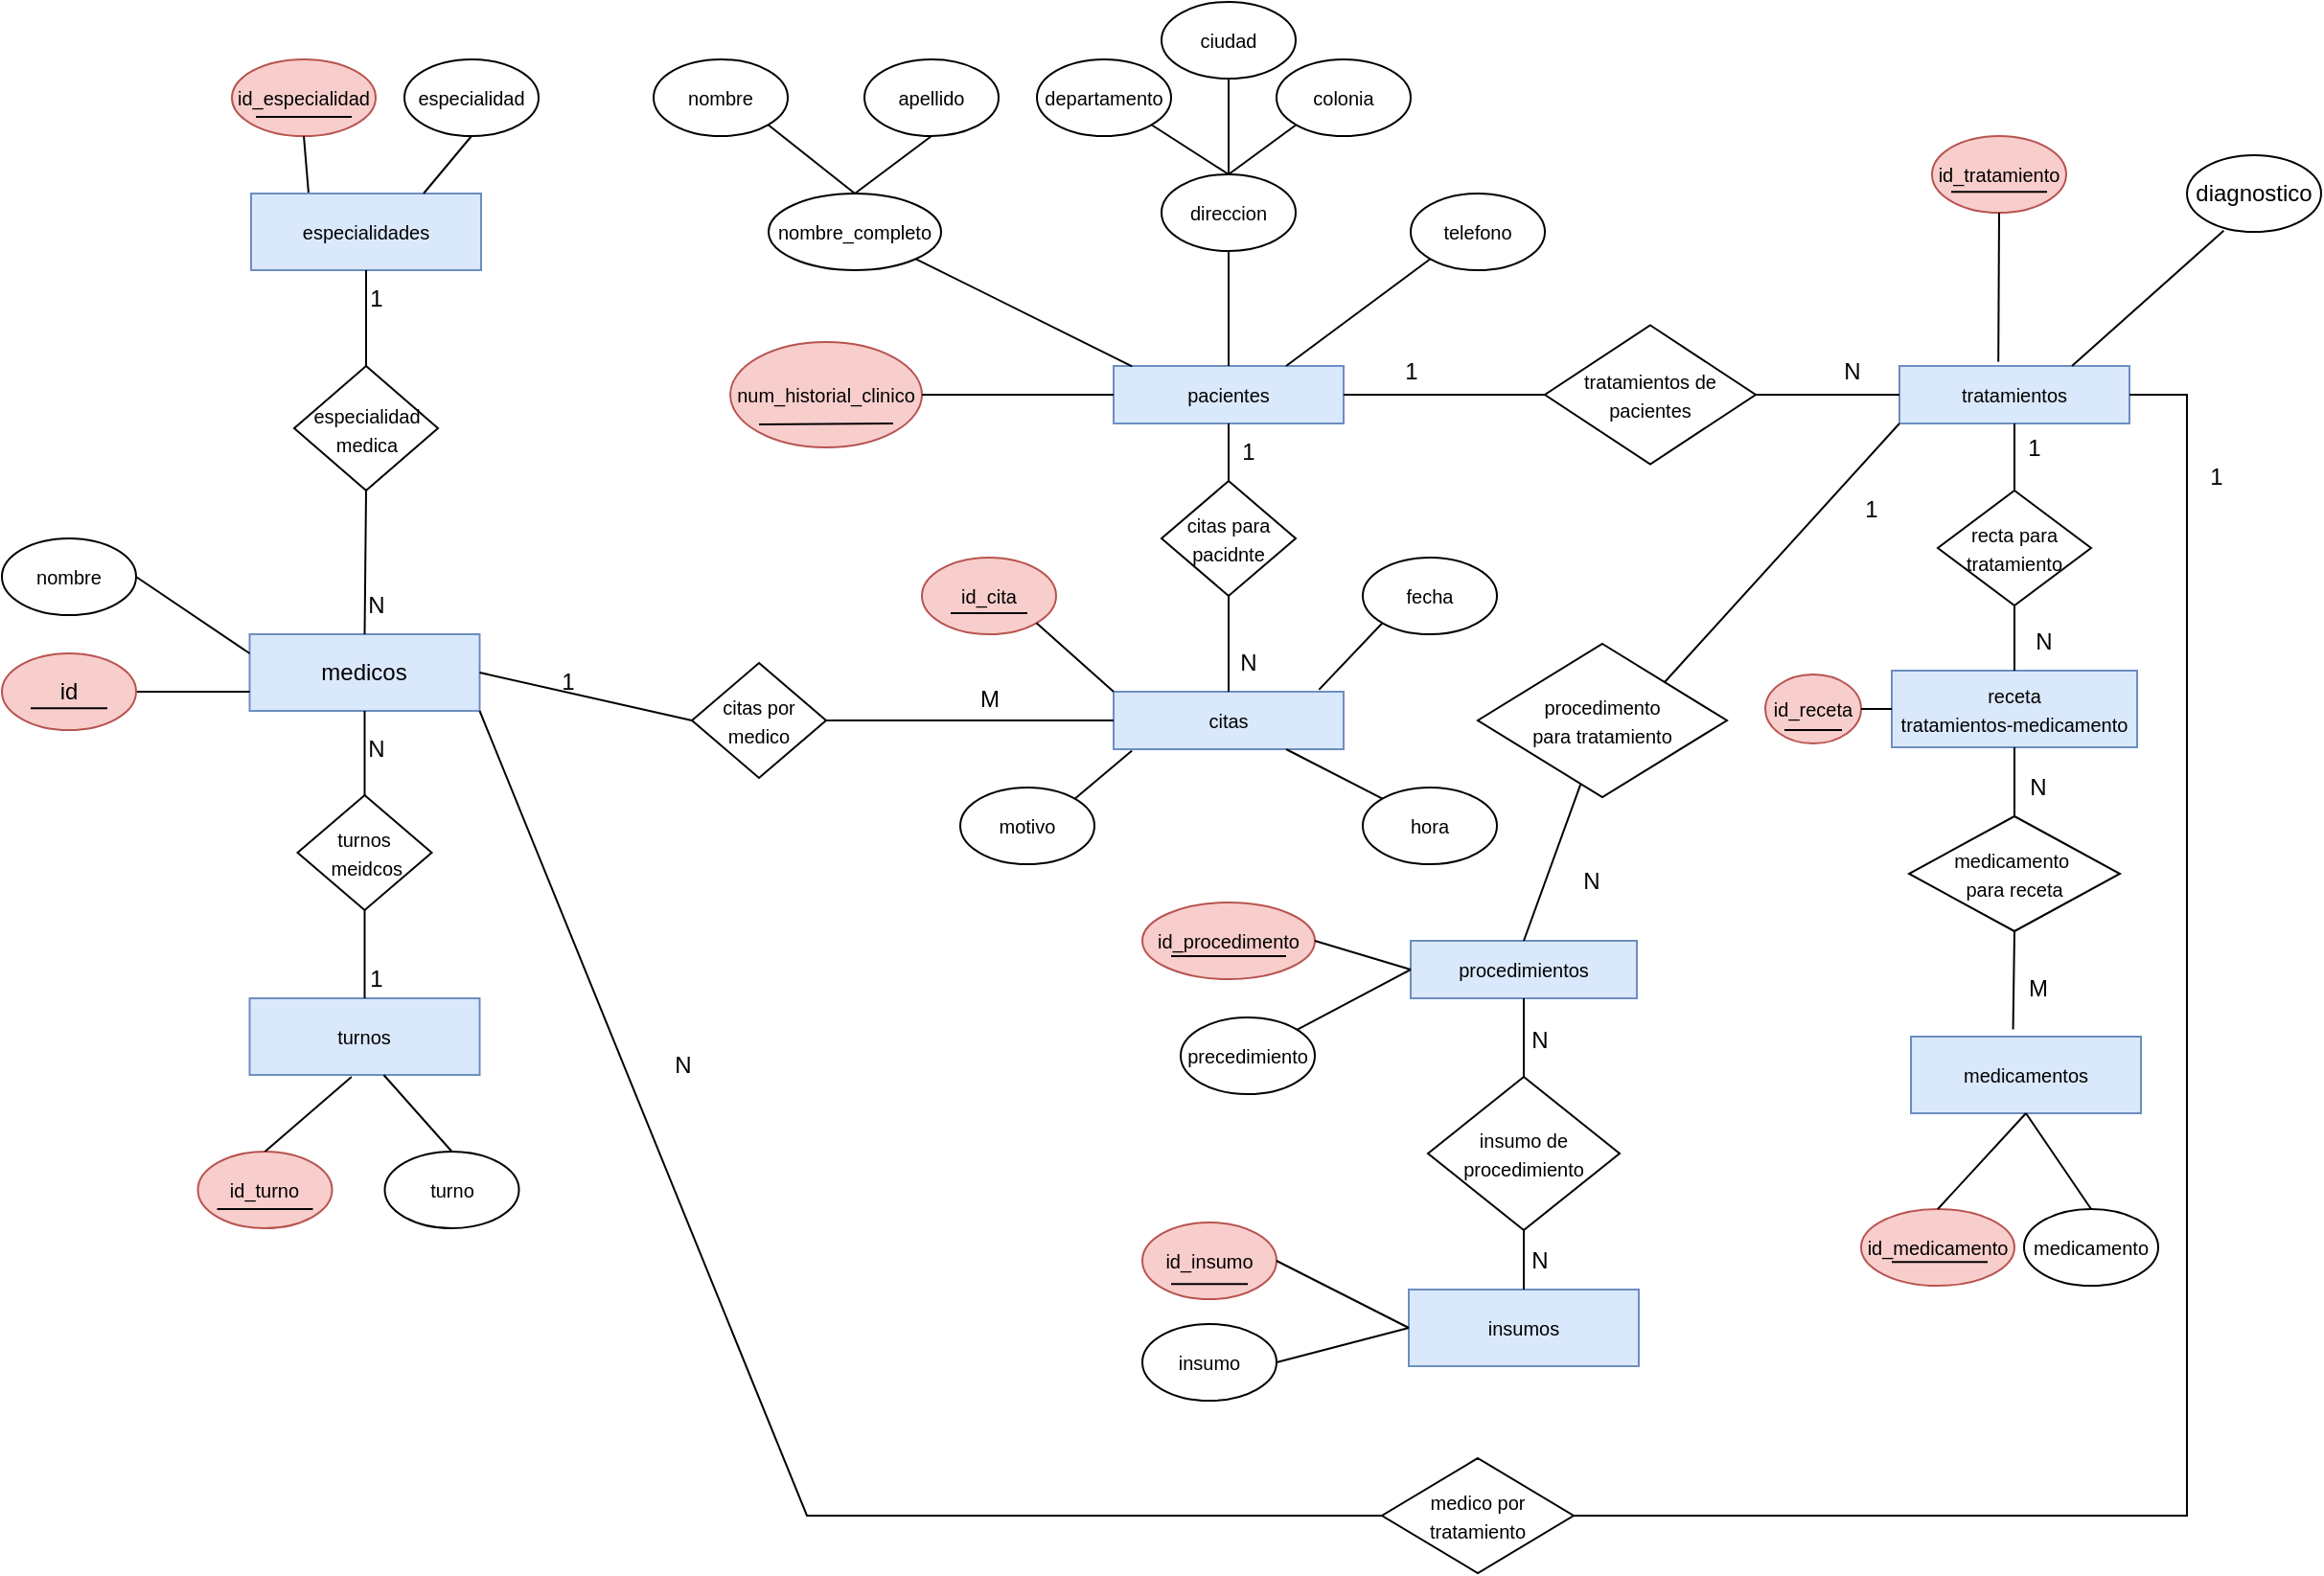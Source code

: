 <mxfile version="26.0.14">
  <diagram id="R2lEEEUBdFMjLlhIrx00" name="Page-1">
    <mxGraphModel dx="1900" dy="569" grid="1" gridSize="10" guides="1" tooltips="1" connect="1" arrows="1" fold="1" page="1" pageScale="1" pageWidth="850" pageHeight="1100" math="0" shadow="0" extFonts="Permanent Marker^https://fonts.googleapis.com/css?family=Permanent+Marker">
      <root>
        <mxCell id="0" />
        <mxCell id="1" parent="0" />
        <mxCell id="XWghQxtPNpE64DwW4WAM-39" value="&lt;span style=&quot;font-size: 10px;&quot;&gt;id_especialidad&lt;/span&gt;" style="ellipse;whiteSpace=wrap;html=1;fillColor=#f8cecc;strokeColor=#b85450;" parent="1" vertex="1">
          <mxGeometry x="-620" y="40" width="75" height="40" as="geometry" />
        </mxCell>
        <mxCell id="XWghQxtPNpE64DwW4WAM-44" value="" style="endArrow=none;html=1;rounded=0;entryX=0.5;entryY=1;entryDx=0;entryDy=0;exitX=0.25;exitY=0;exitDx=0;exitDy=0;" parent="1" source="XWghQxtPNpE64DwW4WAM-38" target="XWghQxtPNpE64DwW4WAM-39" edge="1">
          <mxGeometry width="50" height="50" relative="1" as="geometry">
            <mxPoint x="-670" y="200" as="sourcePoint" />
            <mxPoint x="-620" y="150" as="targetPoint" />
          </mxGeometry>
        </mxCell>
        <mxCell id="XWghQxtPNpE64DwW4WAM-2" value="&lt;font style=&quot;font-size: 10px;&quot;&gt;pacientes&lt;/font&gt;" style="rounded=0;whiteSpace=wrap;html=1;fillColor=#dae8fc;strokeColor=#6c8ebf;" parent="1" vertex="1">
          <mxGeometry x="-160" y="200" width="120" height="30" as="geometry" />
        </mxCell>
        <mxCell id="XWghQxtPNpE64DwW4WAM-4" value="medicos" style="rounded=0;whiteSpace=wrap;html=1;fillColor=#dae8fc;strokeColor=#6c8ebf;" parent="1" vertex="1">
          <mxGeometry x="-610.75" y="340" width="120" height="40" as="geometry" />
        </mxCell>
        <mxCell id="XWghQxtPNpE64DwW4WAM-5" value="&lt;font style=&quot;font-size: 10px;&quot;&gt;citas&lt;/font&gt;" style="rounded=0;whiteSpace=wrap;html=1;fillColor=#dae8fc;strokeColor=#6c8ebf;" parent="1" vertex="1">
          <mxGeometry x="-160" y="370" width="120" height="30" as="geometry" />
        </mxCell>
        <mxCell id="XWghQxtPNpE64DwW4WAM-6" value="&lt;span style=&quot;font-size: 10px;&quot;&gt;receta&lt;/span&gt;&lt;div&gt;&lt;span style=&quot;font-size: 10px;&quot;&gt;tratamientos-medicamento&lt;/span&gt;&lt;/div&gt;" style="rounded=0;whiteSpace=wrap;html=1;fillColor=#dae8fc;strokeColor=#6c8ebf;" parent="1" vertex="1">
          <mxGeometry x="246" y="359" width="128" height="40" as="geometry" />
        </mxCell>
        <mxCell id="XWghQxtPNpE64DwW4WAM-8" value="&lt;font style=&quot;font-size: 10px;&quot;&gt;num_historial_clinico&lt;/font&gt;" style="ellipse;whiteSpace=wrap;html=1;fillColor=#f8cecc;strokeColor=#b85450;" parent="1" vertex="1">
          <mxGeometry x="-360" y="187.5" width="100" height="55" as="geometry" />
        </mxCell>
        <mxCell id="XWghQxtPNpE64DwW4WAM-9" value="&lt;font style=&quot;font-size: 10px;&quot;&gt;telefono&lt;/font&gt;" style="ellipse;whiteSpace=wrap;html=1;" parent="1" vertex="1">
          <mxGeometry x="-5" y="110" width="70" height="40" as="geometry" />
        </mxCell>
        <mxCell id="XWghQxtPNpE64DwW4WAM-10" value="&lt;font style=&quot;font-size: 10px;&quot;&gt;direccion&lt;/font&gt;" style="ellipse;whiteSpace=wrap;html=1;" parent="1" vertex="1">
          <mxGeometry x="-135" y="100" width="70" height="40" as="geometry" />
        </mxCell>
        <mxCell id="XWghQxtPNpE64DwW4WAM-11" value="&lt;font style=&quot;font-size: 10px;&quot;&gt;nombre_completo&lt;/font&gt;" style="ellipse;whiteSpace=wrap;html=1;" parent="1" vertex="1">
          <mxGeometry x="-340" y="110" width="90" height="40" as="geometry" />
        </mxCell>
        <mxCell id="XWghQxtPNpE64DwW4WAM-12" value="" style="endArrow=none;html=1;rounded=0;movable=1;resizable=1;rotatable=1;deletable=1;editable=1;locked=0;connectable=1;" parent="1" edge="1">
          <mxGeometry width="50" height="50" relative="1" as="geometry">
            <mxPoint x="-345" y="230.5" as="sourcePoint" />
            <mxPoint x="-275" y="230" as="targetPoint" />
          </mxGeometry>
        </mxCell>
        <mxCell id="XWghQxtPNpE64DwW4WAM-13" value="&lt;font style=&quot;font-size: 10px;&quot;&gt;apellido&lt;/font&gt;" style="ellipse;whiteSpace=wrap;html=1;" parent="1" vertex="1">
          <mxGeometry x="-290" y="40" width="70" height="40" as="geometry" />
        </mxCell>
        <mxCell id="XWghQxtPNpE64DwW4WAM-14" value="&lt;font style=&quot;font-size: 10px;&quot;&gt;nombre&lt;/font&gt;" style="ellipse;whiteSpace=wrap;html=1;" parent="1" vertex="1">
          <mxGeometry x="-400" y="40" width="70" height="40" as="geometry" />
        </mxCell>
        <mxCell id="XWghQxtPNpE64DwW4WAM-15" value="&lt;font style=&quot;font-size: 10px;&quot;&gt;ciudad&lt;/font&gt;" style="ellipse;whiteSpace=wrap;html=1;" parent="1" vertex="1">
          <mxGeometry x="-135" y="10" width="70" height="40" as="geometry" />
        </mxCell>
        <mxCell id="XWghQxtPNpE64DwW4WAM-16" value="&lt;font style=&quot;font-size: 10px;&quot;&gt;departamento&lt;/font&gt;" style="ellipse;whiteSpace=wrap;html=1;" parent="1" vertex="1">
          <mxGeometry x="-200" y="40" width="70" height="40" as="geometry" />
        </mxCell>
        <mxCell id="XWghQxtPNpE64DwW4WAM-17" value="&lt;font style=&quot;font-size: 10px;&quot;&gt;colonia&lt;/font&gt;" style="ellipse;whiteSpace=wrap;html=1;" parent="1" vertex="1">
          <mxGeometry x="-75" y="40" width="70" height="40" as="geometry" />
        </mxCell>
        <mxCell id="XWghQxtPNpE64DwW4WAM-19" value="" style="endArrow=none;html=1;rounded=0;entryX=0;entryY=0.5;entryDx=0;entryDy=0;exitX=1;exitY=0.5;exitDx=0;exitDy=0;" parent="1" source="XWghQxtPNpE64DwW4WAM-8" target="XWghQxtPNpE64DwW4WAM-2" edge="1">
          <mxGeometry width="50" height="50" relative="1" as="geometry">
            <mxPoint x="-260" y="310" as="sourcePoint" />
            <mxPoint x="-210" y="260" as="targetPoint" />
          </mxGeometry>
        </mxCell>
        <mxCell id="XWghQxtPNpE64DwW4WAM-20" value="" style="endArrow=none;html=1;rounded=0;entryX=0.5;entryY=1;entryDx=0;entryDy=0;exitX=0.5;exitY=0;exitDx=0;exitDy=0;" parent="1" source="XWghQxtPNpE64DwW4WAM-2" target="XWghQxtPNpE64DwW4WAM-10" edge="1">
          <mxGeometry width="50" height="50" relative="1" as="geometry">
            <mxPoint x="-155" y="200" as="sourcePoint" />
            <mxPoint x="-105" y="150" as="targetPoint" />
          </mxGeometry>
        </mxCell>
        <mxCell id="XWghQxtPNpE64DwW4WAM-21" value="" style="endArrow=none;html=1;rounded=0;exitX=0.08;exitY=0.005;exitDx=0;exitDy=0;exitPerimeter=0;entryX=1;entryY=1;entryDx=0;entryDy=0;" parent="1" source="XWghQxtPNpE64DwW4WAM-2" target="XWghQxtPNpE64DwW4WAM-11" edge="1">
          <mxGeometry width="50" height="50" relative="1" as="geometry">
            <mxPoint x="-240" y="190" as="sourcePoint" />
            <mxPoint x="-210" y="180" as="targetPoint" />
          </mxGeometry>
        </mxCell>
        <mxCell id="XWghQxtPNpE64DwW4WAM-22" value="" style="endArrow=none;html=1;rounded=0;entryX=1;entryY=1;entryDx=0;entryDy=0;exitX=0.5;exitY=0;exitDx=0;exitDy=0;" parent="1" source="XWghQxtPNpE64DwW4WAM-11" target="XWghQxtPNpE64DwW4WAM-14" edge="1">
          <mxGeometry width="50" height="50" relative="1" as="geometry">
            <mxPoint x="-420" y="190" as="sourcePoint" />
            <mxPoint x="-370" y="140" as="targetPoint" />
          </mxGeometry>
        </mxCell>
        <mxCell id="XWghQxtPNpE64DwW4WAM-23" value="" style="endArrow=none;html=1;rounded=0;entryX=0.5;entryY=1;entryDx=0;entryDy=0;exitX=0.5;exitY=0;exitDx=0;exitDy=0;" parent="1" source="XWghQxtPNpE64DwW4WAM-11" target="XWghQxtPNpE64DwW4WAM-13" edge="1">
          <mxGeometry width="50" height="50" relative="1" as="geometry">
            <mxPoint x="-330" y="130" as="sourcePoint" />
            <mxPoint x="-280" y="80" as="targetPoint" />
          </mxGeometry>
        </mxCell>
        <mxCell id="XWghQxtPNpE64DwW4WAM-24" value="" style="endArrow=none;html=1;rounded=0;entryX=1;entryY=1;entryDx=0;entryDy=0;exitX=0.5;exitY=0;exitDx=0;exitDy=0;" parent="1" source="XWghQxtPNpE64DwW4WAM-10" target="XWghQxtPNpE64DwW4WAM-16" edge="1">
          <mxGeometry width="50" height="50" relative="1" as="geometry">
            <mxPoint x="-190" y="80" as="sourcePoint" />
            <mxPoint x="-119.289" y="80" as="targetPoint" />
          </mxGeometry>
        </mxCell>
        <mxCell id="XWghQxtPNpE64DwW4WAM-25" value="" style="endArrow=none;html=1;rounded=0;entryX=0.5;entryY=1;entryDx=0;entryDy=0;exitX=0.5;exitY=0;exitDx=0;exitDy=0;" parent="1" source="XWghQxtPNpE64DwW4WAM-10" target="XWghQxtPNpE64DwW4WAM-15" edge="1">
          <mxGeometry width="50" height="50" relative="1" as="geometry">
            <mxPoint x="-40" y="140" as="sourcePoint" />
            <mxPoint x="10" y="90" as="targetPoint" />
          </mxGeometry>
        </mxCell>
        <mxCell id="XWghQxtPNpE64DwW4WAM-26" value="" style="endArrow=none;html=1;rounded=0;exitX=0;exitY=1;exitDx=0;exitDy=0;entryX=0.5;entryY=0;entryDx=0;entryDy=0;" parent="1" source="XWghQxtPNpE64DwW4WAM-17" target="XWghQxtPNpE64DwW4WAM-10" edge="1">
          <mxGeometry width="50" height="50" relative="1" as="geometry">
            <mxPoint x="-20" y="89.64" as="sourcePoint" />
            <mxPoint x="-110" y="80" as="targetPoint" />
          </mxGeometry>
        </mxCell>
        <mxCell id="XWghQxtPNpE64DwW4WAM-28" value="" style="endArrow=none;html=1;rounded=0;entryX=0;entryY=1;entryDx=0;entryDy=0;exitX=0.75;exitY=0;exitDx=0;exitDy=0;" parent="1" source="XWghQxtPNpE64DwW4WAM-2" target="XWghQxtPNpE64DwW4WAM-9" edge="1">
          <mxGeometry width="50" height="50" relative="1" as="geometry">
            <mxPoint x="-110" y="320" as="sourcePoint" />
            <mxPoint x="-60" y="270" as="targetPoint" />
          </mxGeometry>
        </mxCell>
        <mxCell id="XWghQxtPNpE64DwW4WAM-30" value="&lt;font style=&quot;font-size: 10px;&quot;&gt;turno&lt;/font&gt;" style="ellipse;whiteSpace=wrap;html=1;" parent="1" vertex="1">
          <mxGeometry x="-540.25" y="610" width="70" height="40" as="geometry" />
        </mxCell>
        <mxCell id="XWghQxtPNpE64DwW4WAM-31" value="&lt;font size=&quot;1&quot;&gt;nombre&lt;/font&gt;" style="ellipse;whiteSpace=wrap;html=1;" parent="1" vertex="1">
          <mxGeometry x="-740" y="290" width="70" height="40" as="geometry" />
        </mxCell>
        <mxCell id="XWghQxtPNpE64DwW4WAM-32" value="&lt;span style=&quot;font-size: 10px;&quot;&gt;id_turno&lt;/span&gt;" style="ellipse;whiteSpace=wrap;html=1;fillColor=#f8cecc;strokeColor=#b85450;" parent="1" vertex="1">
          <mxGeometry x="-637.75" y="610" width="70" height="40" as="geometry" />
        </mxCell>
        <mxCell id="XWghQxtPNpE64DwW4WAM-36" value="&lt;font size=&quot;1&quot;&gt;turnos&lt;/font&gt;" style="rounded=0;whiteSpace=wrap;html=1;fillColor=#dae8fc;strokeColor=#6c8ebf;" parent="1" vertex="1">
          <mxGeometry x="-610.75" y="530" width="120" height="40" as="geometry" />
        </mxCell>
        <mxCell id="XWghQxtPNpE64DwW4WAM-38" value="&lt;font size=&quot;1&quot;&gt;especialidades&lt;/font&gt;" style="rounded=0;whiteSpace=wrap;html=1;fillColor=#dae8fc;strokeColor=#6c8ebf;" parent="1" vertex="1">
          <mxGeometry x="-610" y="110" width="120" height="40" as="geometry" />
        </mxCell>
        <mxCell id="XWghQxtPNpE64DwW4WAM-40" value="&lt;span style=&quot;font-size: 10px;&quot;&gt;especialidad&lt;/span&gt;" style="ellipse;whiteSpace=wrap;html=1;" parent="1" vertex="1">
          <mxGeometry x="-530" y="40" width="70" height="40" as="geometry" />
        </mxCell>
        <mxCell id="XWghQxtPNpE64DwW4WAM-42" value="" style="endArrow=none;html=1;rounded=0;entryX=0.5;entryY=1;entryDx=0;entryDy=0;exitX=0.5;exitY=0;exitDx=0;exitDy=0;" parent="1" source="XWghQxtPNpE64DwW4WAM-53" target="XWghQxtPNpE64DwW4WAM-38" edge="1">
          <mxGeometry width="50" height="50" relative="1" as="geometry">
            <mxPoint x="-650" y="280" as="sourcePoint" />
            <mxPoint x="-600" y="230" as="targetPoint" />
          </mxGeometry>
        </mxCell>
        <mxCell id="XWghQxtPNpE64DwW4WAM-43" value="" style="endArrow=none;html=1;rounded=0;entryX=0.5;entryY=1;entryDx=0;entryDy=0;exitX=0.75;exitY=0;exitDx=0;exitDy=0;" parent="1" source="XWghQxtPNpE64DwW4WAM-38" target="XWghQxtPNpE64DwW4WAM-40" edge="1">
          <mxGeometry width="50" height="50" relative="1" as="geometry">
            <mxPoint x="-475" y="200" as="sourcePoint" />
            <mxPoint x="-425" y="150" as="targetPoint" />
          </mxGeometry>
        </mxCell>
        <mxCell id="XWghQxtPNpE64DwW4WAM-45" value="" style="endArrow=none;html=1;rounded=0;exitX=1;exitY=0.5;exitDx=0;exitDy=0;entryX=0;entryY=0.75;entryDx=0;entryDy=0;" parent="1" source="XWghQxtPNpE64DwW4WAM-33" target="XWghQxtPNpE64DwW4WAM-4" edge="1">
          <mxGeometry width="50" height="50" relative="1" as="geometry">
            <mxPoint x="-670" y="430" as="sourcePoint" />
            <mxPoint x="-510" y="380" as="targetPoint" />
            <Array as="points" />
          </mxGeometry>
        </mxCell>
        <mxCell id="XWghQxtPNpE64DwW4WAM-46" value="" style="endArrow=none;html=1;rounded=0;exitX=1;exitY=0.5;exitDx=0;exitDy=0;entryX=0;entryY=0.25;entryDx=0;entryDy=0;" parent="1" source="XWghQxtPNpE64DwW4WAM-31" target="XWghQxtPNpE64DwW4WAM-4" edge="1">
          <mxGeometry width="50" height="50" relative="1" as="geometry">
            <mxPoint x="-660" y="310" as="sourcePoint" />
            <mxPoint x="-610" y="260" as="targetPoint" />
          </mxGeometry>
        </mxCell>
        <mxCell id="XWghQxtPNpE64DwW4WAM-47" value="" style="endArrow=none;html=1;rounded=0;entryX=0.5;entryY=1;entryDx=0;entryDy=0;exitX=0.5;exitY=0;exitDx=0;exitDy=0;" parent="1" source="XWghQxtPNpE64DwW4WAM-55" target="XWghQxtPNpE64DwW4WAM-4" edge="1">
          <mxGeometry width="50" height="50" relative="1" as="geometry">
            <mxPoint x="-550" y="450" as="sourcePoint" />
            <mxPoint x="-530" y="390" as="targetPoint" />
          </mxGeometry>
        </mxCell>
        <mxCell id="XWghQxtPNpE64DwW4WAM-48" value="" style="endArrow=none;html=1;rounded=0;" parent="1" edge="1">
          <mxGeometry width="50" height="50" relative="1" as="geometry">
            <mxPoint x="-627.75" y="640" as="sourcePoint" />
            <mxPoint x="-577.75" y="640" as="targetPoint" />
          </mxGeometry>
        </mxCell>
        <mxCell id="XWghQxtPNpE64DwW4WAM-49" value="" style="endArrow=none;html=1;rounded=0;" parent="1" source="XWghQxtPNpE64DwW4WAM-33" edge="1">
          <mxGeometry width="50" height="50" relative="1" as="geometry">
            <mxPoint x="-739" y="359" as="sourcePoint" />
            <mxPoint x="-689" y="359" as="targetPoint" />
          </mxGeometry>
        </mxCell>
        <mxCell id="XWghQxtPNpE64DwW4WAM-50" value="" style="endArrow=none;html=1;rounded=0;entryX=0.443;entryY=1.025;entryDx=0;entryDy=0;entryPerimeter=0;exitX=0.5;exitY=0;exitDx=0;exitDy=0;" parent="1" source="XWghQxtPNpE64DwW4WAM-32" target="XWghQxtPNpE64DwW4WAM-36" edge="1">
          <mxGeometry width="50" height="50" relative="1" as="geometry">
            <mxPoint x="-610.25" y="610" as="sourcePoint" />
            <mxPoint x="-577.75" y="580" as="targetPoint" />
          </mxGeometry>
        </mxCell>
        <mxCell id="XWghQxtPNpE64DwW4WAM-51" value="" style="endArrow=none;html=1;rounded=0;entryX=0.583;entryY=1;entryDx=0;entryDy=0;entryPerimeter=0;exitX=0.5;exitY=0;exitDx=0;exitDy=0;" parent="1" source="XWghQxtPNpE64DwW4WAM-30" target="XWghQxtPNpE64DwW4WAM-36" edge="1">
          <mxGeometry width="50" height="50" relative="1" as="geometry">
            <mxPoint x="-570.25" y="630" as="sourcePoint" />
            <mxPoint x="-520.25" y="580" as="targetPoint" />
          </mxGeometry>
        </mxCell>
        <mxCell id="XWghQxtPNpE64DwW4WAM-52" value="" style="endArrow=none;html=1;rounded=0;" parent="1" edge="1">
          <mxGeometry width="50" height="50" relative="1" as="geometry">
            <mxPoint x="-607.5" y="70" as="sourcePoint" />
            <mxPoint x="-557.5" y="70" as="targetPoint" />
          </mxGeometry>
        </mxCell>
        <mxCell id="XWghQxtPNpE64DwW4WAM-54" value="" style="endArrow=none;html=1;rounded=0;entryX=0.5;entryY=1;entryDx=0;entryDy=0;exitX=0.5;exitY=0;exitDx=0;exitDy=0;" parent="1" source="XWghQxtPNpE64DwW4WAM-4" target="XWghQxtPNpE64DwW4WAM-53" edge="1">
          <mxGeometry width="50" height="50" relative="1" as="geometry">
            <mxPoint x="-550" y="310" as="sourcePoint" />
            <mxPoint x="-550" y="210" as="targetPoint" />
          </mxGeometry>
        </mxCell>
        <mxCell id="XWghQxtPNpE64DwW4WAM-53" value="&lt;font style=&quot;font-size: 10px;&quot;&gt;especialidad&lt;/font&gt;&lt;div&gt;&lt;font style=&quot;font-size: 10px;&quot;&gt;medica&lt;/font&gt;&lt;/div&gt;" style="rhombus;whiteSpace=wrap;html=1;" parent="1" vertex="1">
          <mxGeometry x="-587.5" y="200" width="75" height="65" as="geometry" />
        </mxCell>
        <mxCell id="XWghQxtPNpE64DwW4WAM-56" value="" style="endArrow=none;html=1;rounded=0;entryX=0.5;entryY=1;entryDx=0;entryDy=0;exitX=0.5;exitY=0;exitDx=0;exitDy=0;" parent="1" source="XWghQxtPNpE64DwW4WAM-36" target="XWghQxtPNpE64DwW4WAM-55" edge="1">
          <mxGeometry width="50" height="50" relative="1" as="geometry">
            <mxPoint x="-549" y="440" as="sourcePoint" />
            <mxPoint x="-550" y="350" as="targetPoint" />
          </mxGeometry>
        </mxCell>
        <mxCell id="XWghQxtPNpE64DwW4WAM-55" value="&lt;font style=&quot;font-size: 10px;&quot;&gt;turnos&lt;/font&gt;&lt;div&gt;&lt;font style=&quot;font-size: 10px;&quot;&gt;&amp;nbsp;meidcos&lt;/font&gt;&lt;/div&gt;" style="rhombus;whiteSpace=wrap;html=1;" parent="1" vertex="1">
          <mxGeometry x="-585.75" y="424" width="70" height="60" as="geometry" />
        </mxCell>
        <mxCell id="XWghQxtPNpE64DwW4WAM-33" value="id" style="ellipse;whiteSpace=wrap;html=1;fillColor=#f8cecc;strokeColor=#b85450;" parent="1" vertex="1">
          <mxGeometry x="-740" y="350" width="70" height="40" as="geometry" />
        </mxCell>
        <mxCell id="XWghQxtPNpE64DwW4WAM-59" value="&lt;span style=&quot;font-size: 10px;&quot;&gt;citas para pacidnte&lt;/span&gt;" style="rhombus;whiteSpace=wrap;html=1;" parent="1" vertex="1">
          <mxGeometry x="-135" y="260" width="70" height="60" as="geometry" />
        </mxCell>
        <mxCell id="XWghQxtPNpE64DwW4WAM-60" value="&lt;span style=&quot;font-size: 10px;&quot;&gt;citas por medico&lt;/span&gt;" style="rhombus;whiteSpace=wrap;html=1;" parent="1" vertex="1">
          <mxGeometry x="-380" y="355" width="70" height="60" as="geometry" />
        </mxCell>
        <mxCell id="XWghQxtPNpE64DwW4WAM-64" value="&lt;span style=&quot;font-size: 10px;&quot;&gt;hora&lt;/span&gt;" style="ellipse;whiteSpace=wrap;html=1;" parent="1" vertex="1">
          <mxGeometry x="-30" y="420" width="70" height="40" as="geometry" />
        </mxCell>
        <mxCell id="XWghQxtPNpE64DwW4WAM-65" value="&lt;span style=&quot;font-size: 10px;&quot;&gt;motivo&lt;/span&gt;" style="ellipse;whiteSpace=wrap;html=1;" parent="1" vertex="1">
          <mxGeometry x="-240" y="420" width="70" height="40" as="geometry" />
        </mxCell>
        <mxCell id="XWghQxtPNpE64DwW4WAM-66" value="&lt;span style=&quot;font-size: 10px;&quot;&gt;fecha&lt;/span&gt;" style="ellipse;whiteSpace=wrap;html=1;" parent="1" vertex="1">
          <mxGeometry x="-30" y="300" width="70" height="40" as="geometry" />
        </mxCell>
        <mxCell id="XWghQxtPNpE64DwW4WAM-67" value="&lt;span style=&quot;font-size: 10px;&quot;&gt;id_cita&lt;/span&gt;" style="ellipse;whiteSpace=wrap;html=1;fillColor=#f8cecc;strokeColor=#b85450;" parent="1" vertex="1">
          <mxGeometry x="-260" y="300" width="70" height="40" as="geometry" />
        </mxCell>
        <mxCell id="XWghQxtPNpE64DwW4WAM-69" value="" style="endArrow=none;html=1;rounded=0;entryX=0;entryY=0.5;entryDx=0;entryDy=0;exitX=1;exitY=0.5;exitDx=0;exitDy=0;" parent="1" source="XWghQxtPNpE64DwW4WAM-4" target="XWghQxtPNpE64DwW4WAM-60" edge="1">
          <mxGeometry width="50" height="50" relative="1" as="geometry">
            <mxPoint x="-490" y="440" as="sourcePoint" />
            <mxPoint x="-440" y="390" as="targetPoint" />
          </mxGeometry>
        </mxCell>
        <mxCell id="XWghQxtPNpE64DwW4WAM-70" value="" style="endArrow=none;html=1;rounded=0;entryX=0;entryY=0.5;entryDx=0;entryDy=0;exitX=1;exitY=0.5;exitDx=0;exitDy=0;" parent="1" source="XWghQxtPNpE64DwW4WAM-60" target="XWghQxtPNpE64DwW4WAM-5" edge="1">
          <mxGeometry width="50" height="50" relative="1" as="geometry">
            <mxPoint x="-290" y="390" as="sourcePoint" />
            <mxPoint x="-320" y="340" as="targetPoint" />
          </mxGeometry>
        </mxCell>
        <mxCell id="XWghQxtPNpE64DwW4WAM-71" value="" style="endArrow=none;html=1;rounded=0;exitX=1;exitY=0;exitDx=0;exitDy=0;entryX=0.08;entryY=1.025;entryDx=0;entryDy=0;entryPerimeter=0;" parent="1" source="XWghQxtPNpE64DwW4WAM-65" target="XWghQxtPNpE64DwW4WAM-5" edge="1">
          <mxGeometry width="50" height="50" relative="1" as="geometry">
            <mxPoint x="-170" y="480" as="sourcePoint" />
            <mxPoint x="-120" y="430" as="targetPoint" />
          </mxGeometry>
        </mxCell>
        <mxCell id="XWghQxtPNpE64DwW4WAM-72" value="" style="endArrow=none;html=1;rounded=0;entryX=0.75;entryY=1;entryDx=0;entryDy=0;exitX=0;exitY=0;exitDx=0;exitDy=0;" parent="1" source="XWghQxtPNpE64DwW4WAM-64" target="XWghQxtPNpE64DwW4WAM-5" edge="1">
          <mxGeometry width="50" height="50" relative="1" as="geometry">
            <mxPoint x="-100" y="470" as="sourcePoint" />
            <mxPoint x="-50" y="420" as="targetPoint" />
          </mxGeometry>
        </mxCell>
        <mxCell id="XWghQxtPNpE64DwW4WAM-74" value="" style="endArrow=none;html=1;rounded=0;entryX=1;entryY=1;entryDx=0;entryDy=0;exitX=0;exitY=0;exitDx=0;exitDy=0;" parent="1" source="XWghQxtPNpE64DwW4WAM-5" target="XWghQxtPNpE64DwW4WAM-67" edge="1">
          <mxGeometry width="50" height="50" relative="1" as="geometry">
            <mxPoint x="-340" y="520" as="sourcePoint" />
            <mxPoint x="-290" y="470" as="targetPoint" />
          </mxGeometry>
        </mxCell>
        <mxCell id="XWghQxtPNpE64DwW4WAM-75" value="" style="endArrow=none;html=1;rounded=0;entryX=0.5;entryY=1;entryDx=0;entryDy=0;exitX=0.5;exitY=0;exitDx=0;exitDy=0;" parent="1" source="XWghQxtPNpE64DwW4WAM-5" target="XWghQxtPNpE64DwW4WAM-59" edge="1">
          <mxGeometry width="50" height="50" relative="1" as="geometry">
            <mxPoint x="-120" y="400" as="sourcePoint" />
            <mxPoint x="-100" y="334" as="targetPoint" />
          </mxGeometry>
        </mxCell>
        <mxCell id="XWghQxtPNpE64DwW4WAM-76" value="" style="endArrow=none;html=1;rounded=0;entryX=0;entryY=1;entryDx=0;entryDy=0;exitX=0.893;exitY=-0.035;exitDx=0;exitDy=0;exitPerimeter=0;" parent="1" source="XWghQxtPNpE64DwW4WAM-5" target="XWghQxtPNpE64DwW4WAM-66" edge="1">
          <mxGeometry width="50" height="50" relative="1" as="geometry">
            <mxPoint x="-30" y="400" as="sourcePoint" />
            <mxPoint x="20" y="350" as="targetPoint" />
          </mxGeometry>
        </mxCell>
        <mxCell id="XWghQxtPNpE64DwW4WAM-77" value="" style="endArrow=none;html=1;rounded=0;" parent="1" edge="1">
          <mxGeometry width="50" height="50" relative="1" as="geometry">
            <mxPoint x="-205" y="329" as="sourcePoint" />
            <mxPoint x="-245" y="329" as="targetPoint" />
          </mxGeometry>
        </mxCell>
        <mxCell id="XWghQxtPNpE64DwW4WAM-78" value="" style="endArrow=none;html=1;rounded=0;entryX=0.5;entryY=1;entryDx=0;entryDy=0;exitX=0.5;exitY=0;exitDx=0;exitDy=0;" parent="1" source="XWghQxtPNpE64DwW4WAM-59" target="XWghQxtPNpE64DwW4WAM-2" edge="1">
          <mxGeometry width="50" height="50" relative="1" as="geometry">
            <mxPoint x="-200" y="290" as="sourcePoint" />
            <mxPoint x="-150" y="240" as="targetPoint" />
          </mxGeometry>
        </mxCell>
        <mxCell id="XWghQxtPNpE64DwW4WAM-79" value="&lt;font size=&quot;1&quot;&gt;medicamentos&lt;/font&gt;" style="rounded=0;whiteSpace=wrap;html=1;fillColor=#dae8fc;strokeColor=#6c8ebf;" parent="1" vertex="1">
          <mxGeometry x="256" y="550" width="120" height="40" as="geometry" />
        </mxCell>
        <mxCell id="XWghQxtPNpE64DwW4WAM-80" value="&lt;font size=&quot;1&quot;&gt;insumos&lt;/font&gt;" style="rounded=0;whiteSpace=wrap;html=1;fillColor=#dae8fc;strokeColor=#6c8ebf;" parent="1" vertex="1">
          <mxGeometry x="-6" y="682" width="120" height="40" as="geometry" />
        </mxCell>
        <mxCell id="XWghQxtPNpE64DwW4WAM-84" value="&lt;span style=&quot;font-size: 10px;&quot;&gt;medicamento&lt;/span&gt;" style="ellipse;whiteSpace=wrap;html=1;" parent="1" vertex="1">
          <mxGeometry x="315" y="640" width="70" height="40" as="geometry" />
        </mxCell>
        <mxCell id="XWghQxtPNpE64DwW4WAM-85" value="&lt;span style=&quot;font-size: 10px;&quot;&gt;id_medicamento&lt;/span&gt;" style="ellipse;whiteSpace=wrap;html=1;fillColor=#f8cecc;strokeColor=#b85450;" parent="1" vertex="1">
          <mxGeometry x="230" y="640" width="80" height="40" as="geometry" />
        </mxCell>
        <mxCell id="XWghQxtPNpE64DwW4WAM-86" value="&lt;span style=&quot;font-size: 10px;&quot;&gt;insumo&lt;/span&gt;" style="ellipse;whiteSpace=wrap;html=1;" parent="1" vertex="1">
          <mxGeometry x="-145" y="700" width="70" height="40" as="geometry" />
        </mxCell>
        <mxCell id="XWghQxtPNpE64DwW4WAM-87" value="&lt;span style=&quot;font-size: 10px;&quot;&gt;id_insumo&lt;/span&gt;" style="ellipse;whiteSpace=wrap;html=1;fillColor=#f8cecc;strokeColor=#b85450;" parent="1" vertex="1">
          <mxGeometry x="-145" y="647" width="70" height="40" as="geometry" />
        </mxCell>
        <mxCell id="XWghQxtPNpE64DwW4WAM-88" value="" style="endArrow=none;html=1;rounded=0;entryX=0.5;entryY=0;entryDx=0;entryDy=0;exitX=0.5;exitY=1;exitDx=0;exitDy=0;" parent="1" source="XWghQxtPNpE64DwW4WAM-79" target="XWghQxtPNpE64DwW4WAM-85" edge="1">
          <mxGeometry width="50" height="50" relative="1" as="geometry">
            <mxPoint x="141" y="620" as="sourcePoint" />
            <mxPoint x="191" y="570" as="targetPoint" />
          </mxGeometry>
        </mxCell>
        <mxCell id="XWghQxtPNpE64DwW4WAM-89" value="" style="endArrow=none;html=1;rounded=0;entryX=0.5;entryY=0;entryDx=0;entryDy=0;exitX=0.5;exitY=1;exitDx=0;exitDy=0;" parent="1" source="XWghQxtPNpE64DwW4WAM-79" target="XWghQxtPNpE64DwW4WAM-84" edge="1">
          <mxGeometry width="50" height="50" relative="1" as="geometry">
            <mxPoint x="311" y="610" as="sourcePoint" />
            <mxPoint x="361" y="560" as="targetPoint" />
          </mxGeometry>
        </mxCell>
        <mxCell id="XWghQxtPNpE64DwW4WAM-90" value="" style="endArrow=none;html=1;rounded=0;entryX=1;entryY=0.5;entryDx=0;entryDy=0;exitX=0;exitY=0.5;exitDx=0;exitDy=0;" parent="1" source="XWghQxtPNpE64DwW4WAM-80" target="XWghQxtPNpE64DwW4WAM-87" edge="1">
          <mxGeometry width="50" height="50" relative="1" as="geometry">
            <mxPoint x="-190" y="700" as="sourcePoint" />
            <mxPoint x="-240" y="630" as="targetPoint" />
          </mxGeometry>
        </mxCell>
        <mxCell id="XWghQxtPNpE64DwW4WAM-91" value="" style="endArrow=none;html=1;rounded=0;entryX=1;entryY=0.5;entryDx=0;entryDy=0;exitX=0;exitY=0.5;exitDx=0;exitDy=0;" parent="1" source="XWghQxtPNpE64DwW4WAM-80" target="XWghQxtPNpE64DwW4WAM-86" edge="1">
          <mxGeometry width="50" height="50" relative="1" as="geometry">
            <mxPoint x="-10" y="710" as="sourcePoint" />
            <mxPoint x="-396.5" y="700" as="targetPoint" />
          </mxGeometry>
        </mxCell>
        <mxCell id="XWghQxtPNpE64DwW4WAM-93" value="&lt;span style=&quot;font-size: 10px;&quot;&gt;tratamientos&lt;/span&gt;" style="rounded=0;whiteSpace=wrap;html=1;fillColor=#dae8fc;strokeColor=#6c8ebf;" parent="1" vertex="1">
          <mxGeometry x="250" y="200" width="120" height="30" as="geometry" />
        </mxCell>
        <mxCell id="XWghQxtPNpE64DwW4WAM-94" value="&lt;span style=&quot;font-size: 10px;&quot;&gt;id_tratamiento&lt;/span&gt;" style="ellipse;whiteSpace=wrap;html=1;fillColor=#f8cecc;strokeColor=#b85450;" parent="1" vertex="1">
          <mxGeometry x="267" y="80" width="70" height="40" as="geometry" />
        </mxCell>
        <mxCell id="XWghQxtPNpE64DwW4WAM-95" value="diagnostico" style="ellipse;whiteSpace=wrap;html=1;" parent="1" vertex="1">
          <mxGeometry x="400" y="90" width="70" height="40" as="geometry" />
        </mxCell>
        <mxCell id="XWghQxtPNpE64DwW4WAM-96" value="&lt;span style=&quot;font-size: 10px;&quot;&gt;id_procedimento&lt;/span&gt;" style="ellipse;whiteSpace=wrap;html=1;fillColor=#f8cecc;strokeColor=#b85450;" parent="1" vertex="1">
          <mxGeometry x="-145" y="480" width="90" height="40" as="geometry" />
        </mxCell>
        <mxCell id="XWghQxtPNpE64DwW4WAM-97" value="&lt;span style=&quot;font-size: 10px;&quot;&gt;precedimiento&lt;/span&gt;" style="ellipse;whiteSpace=wrap;html=1;" parent="1" vertex="1">
          <mxGeometry x="-125" y="540" width="70" height="40" as="geometry" />
        </mxCell>
        <mxCell id="XWghQxtPNpE64DwW4WAM-101" value="&lt;span style=&quot;font-size: 10px;&quot;&gt;tratamientos de pacientes&lt;/span&gt;" style="rhombus;whiteSpace=wrap;html=1;" parent="1" vertex="1">
          <mxGeometry x="65" y="178.75" width="110" height="72.5" as="geometry" />
        </mxCell>
        <mxCell id="XWghQxtPNpE64DwW4WAM-102" value="" style="endArrow=none;html=1;rounded=0;exitX=1;exitY=0.5;exitDx=0;exitDy=0;entryX=0;entryY=0.5;entryDx=0;entryDy=0;" parent="1" source="XWghQxtPNpE64DwW4WAM-2" target="XWghQxtPNpE64DwW4WAM-101" edge="1">
          <mxGeometry width="50" height="50" relative="1" as="geometry">
            <mxPoint x="10" y="220" as="sourcePoint" />
            <mxPoint x="60" y="170" as="targetPoint" />
          </mxGeometry>
        </mxCell>
        <mxCell id="XWghQxtPNpE64DwW4WAM-103" value="" style="endArrow=none;html=1;rounded=0;exitX=1;exitY=0.5;exitDx=0;exitDy=0;entryX=0;entryY=0.5;entryDx=0;entryDy=0;" parent="1" source="XWghQxtPNpE64DwW4WAM-101" target="XWghQxtPNpE64DwW4WAM-93" edge="1">
          <mxGeometry width="50" height="50" relative="1" as="geometry">
            <mxPoint x="150" y="310" as="sourcePoint" />
            <mxPoint x="200" y="260" as="targetPoint" />
          </mxGeometry>
        </mxCell>
        <mxCell id="XWghQxtPNpE64DwW4WAM-104" value="" style="endArrow=none;html=1;rounded=0;entryX=0.5;entryY=1;entryDx=0;entryDy=0;exitX=0.43;exitY=-0.073;exitDx=0;exitDy=0;exitPerimeter=0;" parent="1" source="XWghQxtPNpE64DwW4WAM-93" target="XWghQxtPNpE64DwW4WAM-94" edge="1">
          <mxGeometry width="50" height="50" relative="1" as="geometry">
            <mxPoint x="270" y="180" as="sourcePoint" />
            <mxPoint x="320" y="130" as="targetPoint" />
          </mxGeometry>
        </mxCell>
        <mxCell id="XWghQxtPNpE64DwW4WAM-105" value="" style="endArrow=none;html=1;rounded=0;exitX=0.75;exitY=0;exitDx=0;exitDy=0;entryX=0.274;entryY=0.985;entryDx=0;entryDy=0;entryPerimeter=0;" parent="1" source="XWghQxtPNpE64DwW4WAM-93" target="XWghQxtPNpE64DwW4WAM-95" edge="1">
          <mxGeometry width="50" height="50" relative="1" as="geometry">
            <mxPoint x="460" y="200" as="sourcePoint" />
            <mxPoint x="510" y="150" as="targetPoint" />
          </mxGeometry>
        </mxCell>
        <mxCell id="XWghQxtPNpE64DwW4WAM-106" value="&lt;span style=&quot;font-size: 10px;&quot;&gt;medicamento&amp;nbsp;&lt;/span&gt;&lt;div&gt;&lt;span style=&quot;font-size: 10px;&quot;&gt;para receta&lt;/span&gt;&lt;/div&gt;" style="rhombus;whiteSpace=wrap;html=1;" parent="1" vertex="1">
          <mxGeometry x="255" y="435" width="110" height="60" as="geometry" />
        </mxCell>
        <mxCell id="XWghQxtPNpE64DwW4WAM-107" value="&lt;span style=&quot;font-size: 10px;&quot;&gt;recta para tratamiento&lt;/span&gt;" style="rhombus;whiteSpace=wrap;html=1;" parent="1" vertex="1">
          <mxGeometry x="270" y="265" width="80" height="60" as="geometry" />
        </mxCell>
        <mxCell id="XWghQxtPNpE64DwW4WAM-108" value="" style="endArrow=none;html=1;rounded=0;entryX=0.5;entryY=1;entryDx=0;entryDy=0;exitX=0.5;exitY=0;exitDx=0;exitDy=0;" parent="1" source="XWghQxtPNpE64DwW4WAM-107" target="XWghQxtPNpE64DwW4WAM-93" edge="1">
          <mxGeometry width="50" height="50" relative="1" as="geometry">
            <mxPoint x="236" y="325" as="sourcePoint" />
            <mxPoint x="286" y="275" as="targetPoint" />
          </mxGeometry>
        </mxCell>
        <mxCell id="XWghQxtPNpE64DwW4WAM-109" value="" style="endArrow=none;html=1;rounded=0;entryX=0.5;entryY=1;entryDx=0;entryDy=0;exitX=0.5;exitY=0;exitDx=0;exitDy=0;" parent="1" source="XWghQxtPNpE64DwW4WAM-6" target="XWghQxtPNpE64DwW4WAM-107" edge="1">
          <mxGeometry width="50" height="50" relative="1" as="geometry">
            <mxPoint x="190" y="390" as="sourcePoint" />
            <mxPoint x="240" y="340" as="targetPoint" />
          </mxGeometry>
        </mxCell>
        <mxCell id="XWghQxtPNpE64DwW4WAM-110" value="" style="endArrow=none;html=1;rounded=0;entryX=0.5;entryY=1;entryDx=0;entryDy=0;" parent="1" source="XWghQxtPNpE64DwW4WAM-106" target="XWghQxtPNpE64DwW4WAM-6" edge="1">
          <mxGeometry width="50" height="50" relative="1" as="geometry">
            <mxPoint x="180" y="464" as="sourcePoint" />
            <mxPoint x="230" y="414" as="targetPoint" />
          </mxGeometry>
        </mxCell>
        <mxCell id="XWghQxtPNpE64DwW4WAM-111" value="" style="endArrow=none;html=1;rounded=0;entryX=0.5;entryY=1;entryDx=0;entryDy=0;exitX=0.444;exitY=-0.095;exitDx=0;exitDy=0;exitPerimeter=0;" parent="1" source="XWghQxtPNpE64DwW4WAM-79" target="XWghQxtPNpE64DwW4WAM-106" edge="1">
          <mxGeometry width="50" height="50" relative="1" as="geometry">
            <mxPoint x="240" y="580" as="sourcePoint" />
            <mxPoint x="280" y="530" as="targetPoint" />
          </mxGeometry>
        </mxCell>
        <mxCell id="XWghQxtPNpE64DwW4WAM-112" value="&lt;span style=&quot;font-size: 10px;&quot;&gt;procedimientos&lt;/span&gt;" style="rounded=0;whiteSpace=wrap;html=1;fillColor=#dae8fc;strokeColor=#6c8ebf;" parent="1" vertex="1">
          <mxGeometry x="-5" y="500" width="118" height="30" as="geometry" />
        </mxCell>
        <mxCell id="XWghQxtPNpE64DwW4WAM-113" value="&lt;span style=&quot;font-size: 10px;&quot;&gt;procedimento&lt;/span&gt;&lt;div&gt;&lt;span style=&quot;font-size: 10px;&quot;&gt;para tratamiento&lt;/span&gt;&lt;/div&gt;" style="rhombus;whiteSpace=wrap;html=1;" parent="1" vertex="1">
          <mxGeometry x="30" y="345" width="130" height="80" as="geometry" />
        </mxCell>
        <mxCell id="XWghQxtPNpE64DwW4WAM-114" value="" style="endArrow=none;html=1;rounded=0;entryX=0;entryY=1;entryDx=0;entryDy=0;exitX=1;exitY=0;exitDx=0;exitDy=0;" parent="1" source="XWghQxtPNpE64DwW4WAM-113" target="XWghQxtPNpE64DwW4WAM-93" edge="1">
          <mxGeometry width="50" height="50" relative="1" as="geometry">
            <mxPoint x="160" y="350" as="sourcePoint" />
            <mxPoint x="150" y="310" as="targetPoint" />
          </mxGeometry>
        </mxCell>
        <mxCell id="XWghQxtPNpE64DwW4WAM-115" value="" style="endArrow=none;html=1;rounded=0;exitX=0.5;exitY=0;exitDx=0;exitDy=0;entryX=0.413;entryY=0.915;entryDx=0;entryDy=0;entryPerimeter=0;" parent="1" source="XWghQxtPNpE64DwW4WAM-112" target="XWghQxtPNpE64DwW4WAM-113" edge="1">
          <mxGeometry width="50" height="50" relative="1" as="geometry">
            <mxPoint x="70" y="500" as="sourcePoint" />
            <mxPoint x="136" y="400" as="targetPoint" />
          </mxGeometry>
        </mxCell>
        <mxCell id="XWghQxtPNpE64DwW4WAM-117" value="" style="endArrow=none;html=1;rounded=0;entryX=0;entryY=0.5;entryDx=0;entryDy=0;exitX=1;exitY=0.5;exitDx=0;exitDy=0;" parent="1" source="XWghQxtPNpE64DwW4WAM-96" target="XWghQxtPNpE64DwW4WAM-112" edge="1">
          <mxGeometry width="50" height="50" relative="1" as="geometry">
            <mxPoint x="-170" y="640" as="sourcePoint" />
            <mxPoint x="-120" y="590" as="targetPoint" />
          </mxGeometry>
        </mxCell>
        <mxCell id="XWghQxtPNpE64DwW4WAM-118" value="" style="endArrow=none;html=1;rounded=0;entryX=0;entryY=0.5;entryDx=0;entryDy=0;" parent="1" source="XWghQxtPNpE64DwW4WAM-97" target="XWghQxtPNpE64DwW4WAM-112" edge="1">
          <mxGeometry width="50" height="50" relative="1" as="geometry">
            <mxPoint x="-5" y="610" as="sourcePoint" />
            <mxPoint x="45" y="560" as="targetPoint" />
          </mxGeometry>
        </mxCell>
        <mxCell id="XWghQxtPNpE64DwW4WAM-119" value="" style="endArrow=none;html=1;rounded=0;" parent="1" edge="1">
          <mxGeometry width="50" height="50" relative="1" as="geometry">
            <mxPoint x="-130" y="508" as="sourcePoint" />
            <mxPoint x="-70" y="508" as="targetPoint" />
          </mxGeometry>
        </mxCell>
        <mxCell id="XWghQxtPNpE64DwW4WAM-124" value="&lt;span style=&quot;font-size: 10px;&quot;&gt;insumo de procedimiento&lt;/span&gt;" style="rhombus;whiteSpace=wrap;html=1;" parent="1" vertex="1">
          <mxGeometry x="4" y="571" width="100" height="80" as="geometry" />
        </mxCell>
        <mxCell id="XWghQxtPNpE64DwW4WAM-125" value="" style="endArrow=none;html=1;rounded=0;entryX=0.5;entryY=1;entryDx=0;entryDy=0;exitX=0.5;exitY=0;exitDx=0;exitDy=0;" parent="1" source="XWghQxtPNpE64DwW4WAM-80" target="XWghQxtPNpE64DwW4WAM-124" edge="1">
          <mxGeometry width="50" height="50" relative="1" as="geometry">
            <mxPoint x="-20" y="920" as="sourcePoint" />
            <mxPoint x="30" y="870" as="targetPoint" />
          </mxGeometry>
        </mxCell>
        <mxCell id="XWghQxtPNpE64DwW4WAM-127" value="" style="endArrow=none;html=1;rounded=0;entryX=0.5;entryY=1;entryDx=0;entryDy=0;exitX=0.5;exitY=0;exitDx=0;exitDy=0;" parent="1" source="XWghQxtPNpE64DwW4WAM-124" target="XWghQxtPNpE64DwW4WAM-112" edge="1">
          <mxGeometry width="50" height="50" relative="1" as="geometry">
            <mxPoint x="54" y="580" as="sourcePoint" />
            <mxPoint x="-10" y="610" as="targetPoint" />
          </mxGeometry>
        </mxCell>
        <mxCell id="XWghQxtPNpE64DwW4WAM-128" value="" style="endArrow=none;html=1;rounded=0;exitX=1;exitY=1;exitDx=0;exitDy=0;entryX=0;entryY=0.5;entryDx=0;entryDy=0;" parent="1" target="XWghQxtPNpE64DwW4WAM-132" edge="1">
          <mxGeometry width="50" height="50" relative="1" as="geometry">
            <mxPoint x="-490.75" y="380" as="sourcePoint" />
            <mxPoint x="-190" y="800" as="targetPoint" />
            <Array as="points">
              <mxPoint x="-320" y="800" />
            </Array>
          </mxGeometry>
        </mxCell>
        <mxCell id="XWghQxtPNpE64DwW4WAM-129" value="" style="endArrow=none;html=1;rounded=0;entryX=1;entryY=0.5;entryDx=0;entryDy=0;exitX=1;exitY=0.5;exitDx=0;exitDy=0;" parent="1" source="XWghQxtPNpE64DwW4WAM-132" target="XWghQxtPNpE64DwW4WAM-93" edge="1">
          <mxGeometry width="50" height="50" relative="1" as="geometry">
            <mxPoint x="470" y="840" as="sourcePoint" />
            <mxPoint x="430" y="440" as="targetPoint" />
            <Array as="points">
              <mxPoint x="400" y="800" />
              <mxPoint x="400" y="730" />
              <mxPoint x="400" y="650" />
              <mxPoint x="400" y="215" />
            </Array>
          </mxGeometry>
        </mxCell>
        <mxCell id="XWghQxtPNpE64DwW4WAM-132" value="&lt;span style=&quot;font-size: 10px;&quot;&gt;medico por tratamiento&lt;/span&gt;" style="rhombus;whiteSpace=wrap;html=1;" parent="1" vertex="1">
          <mxGeometry x="-20" y="770" width="100" height="60" as="geometry" />
        </mxCell>
        <mxCell id="XWghQxtPNpE64DwW4WAM-133" value="1" style="text;html=1;align=center;verticalAlign=middle;resizable=0;points=[];autosize=1;strokeColor=none;fillColor=none;" parent="1" vertex="1">
          <mxGeometry x="-560" y="150" width="30" height="30" as="geometry" />
        </mxCell>
        <mxCell id="XWghQxtPNpE64DwW4WAM-134" value="N" style="text;html=1;align=center;verticalAlign=middle;resizable=0;points=[];autosize=1;strokeColor=none;fillColor=none;" parent="1" vertex="1">
          <mxGeometry x="-560" y="310" width="30" height="30" as="geometry" />
        </mxCell>
        <mxCell id="XWghQxtPNpE64DwW4WAM-135" value="1" style="text;html=1;align=center;verticalAlign=middle;resizable=0;points=[];autosize=1;strokeColor=none;fillColor=none;" parent="1" vertex="1">
          <mxGeometry x="-560" y="505" width="30" height="30" as="geometry" />
        </mxCell>
        <mxCell id="XWghQxtPNpE64DwW4WAM-136" value="N" style="text;html=1;align=center;verticalAlign=middle;resizable=0;points=[];autosize=1;strokeColor=none;fillColor=none;" parent="1" vertex="1">
          <mxGeometry x="-560" y="385" width="30" height="30" as="geometry" />
        </mxCell>
        <mxCell id="XWghQxtPNpE64DwW4WAM-137" value="1" style="text;html=1;align=center;verticalAlign=middle;resizable=0;points=[];autosize=1;strokeColor=none;fillColor=none;" parent="1" vertex="1">
          <mxGeometry x="-105" y="230" width="30" height="30" as="geometry" />
        </mxCell>
        <mxCell id="XWghQxtPNpE64DwW4WAM-138" value="N" style="text;html=1;align=center;verticalAlign=middle;resizable=0;points=[];autosize=1;strokeColor=none;fillColor=none;" parent="1" vertex="1">
          <mxGeometry x="-105" y="340" width="30" height="30" as="geometry" />
        </mxCell>
        <mxCell id="XWghQxtPNpE64DwW4WAM-139" value="N" style="text;html=1;align=center;verticalAlign=middle;resizable=0;points=[];autosize=1;strokeColor=none;fillColor=none;" parent="1" vertex="1">
          <mxGeometry x="210" y="188" width="30" height="30" as="geometry" />
        </mxCell>
        <mxCell id="XWghQxtPNpE64DwW4WAM-140" value="1" style="text;html=1;align=center;verticalAlign=middle;resizable=0;points=[];autosize=1;strokeColor=none;fillColor=none;" parent="1" vertex="1">
          <mxGeometry x="-20" y="188" width="30" height="30" as="geometry" />
        </mxCell>
        <mxCell id="XWghQxtPNpE64DwW4WAM-141" value="1" style="text;html=1;align=center;verticalAlign=middle;resizable=0;points=[];autosize=1;strokeColor=none;fillColor=none;" parent="1" vertex="1">
          <mxGeometry x="305" y="228" width="30" height="30" as="geometry" />
        </mxCell>
        <mxCell id="XWghQxtPNpE64DwW4WAM-142" value="N" style="text;html=1;align=center;verticalAlign=middle;resizable=0;points=[];autosize=1;strokeColor=none;fillColor=none;" parent="1" vertex="1">
          <mxGeometry x="310" y="329" width="30" height="30" as="geometry" />
        </mxCell>
        <mxCell id="XWghQxtPNpE64DwW4WAM-143" value="&lt;span style=&quot;font-size: 10px;&quot;&gt;id_receta&lt;/span&gt;" style="ellipse;whiteSpace=wrap;html=1;fillColor=#f8cecc;strokeColor=#b85450;" parent="1" vertex="1">
          <mxGeometry x="180" y="361" width="50" height="36" as="geometry" />
        </mxCell>
        <mxCell id="XWghQxtPNpE64DwW4WAM-144" value="" style="endArrow=none;html=1;rounded=0;entryX=0;entryY=0.5;entryDx=0;entryDy=0;exitX=1;exitY=0.5;exitDx=0;exitDy=0;" parent="1" source="XWghQxtPNpE64DwW4WAM-143" target="XWghQxtPNpE64DwW4WAM-6" edge="1">
          <mxGeometry width="50" height="50" relative="1" as="geometry">
            <mxPoint x="215" y="506" as="sourcePoint" />
            <mxPoint x="175" y="470" as="targetPoint" />
          </mxGeometry>
        </mxCell>
        <mxCell id="XWghQxtPNpE64DwW4WAM-145" value="" style="endArrow=none;html=1;rounded=0;" parent="1" edge="1">
          <mxGeometry width="50" height="50" relative="1" as="geometry">
            <mxPoint x="220" y="390" as="sourcePoint" />
            <mxPoint x="190" y="390" as="targetPoint" />
          </mxGeometry>
        </mxCell>
        <mxCell id="XWghQxtPNpE64DwW4WAM-146" value="M" style="text;html=1;align=center;verticalAlign=middle;resizable=0;points=[];autosize=1;strokeColor=none;fillColor=none;" parent="1" vertex="1">
          <mxGeometry x="307" y="510" width="30" height="30" as="geometry" />
        </mxCell>
        <mxCell id="XWghQxtPNpE64DwW4WAM-147" value="N" style="text;html=1;align=center;verticalAlign=middle;resizable=0;points=[];autosize=1;strokeColor=none;fillColor=none;" parent="1" vertex="1">
          <mxGeometry x="307" y="405" width="30" height="30" as="geometry" />
        </mxCell>
        <mxCell id="XWghQxtPNpE64DwW4WAM-148" value="N" style="text;html=1;align=center;verticalAlign=middle;resizable=0;points=[];autosize=1;strokeColor=none;fillColor=none;" parent="1" vertex="1">
          <mxGeometry x="47" y="537" width="30" height="30" as="geometry" />
        </mxCell>
        <mxCell id="XWghQxtPNpE64DwW4WAM-150" value="N" style="text;html=1;align=center;verticalAlign=middle;resizable=0;points=[];autosize=1;strokeColor=none;fillColor=none;" parent="1" vertex="1">
          <mxGeometry x="47" y="652" width="30" height="30" as="geometry" />
        </mxCell>
        <mxCell id="XWghQxtPNpE64DwW4WAM-152" value="1" style="text;html=1;align=center;verticalAlign=middle;resizable=0;points=[];autosize=1;strokeColor=none;fillColor=none;" parent="1" vertex="1">
          <mxGeometry x="220" y="260" width="30" height="30" as="geometry" />
        </mxCell>
        <mxCell id="XWghQxtPNpE64DwW4WAM-153" value="N" style="text;html=1;align=center;verticalAlign=middle;resizable=0;points=[];autosize=1;strokeColor=none;fillColor=none;" parent="1" vertex="1">
          <mxGeometry x="74" y="454" width="30" height="30" as="geometry" />
        </mxCell>
        <mxCell id="XWghQxtPNpE64DwW4WAM-154" value="1" style="text;html=1;align=center;verticalAlign=middle;resizable=0;points=[];autosize=1;strokeColor=none;fillColor=none;" parent="1" vertex="1">
          <mxGeometry x="-460" y="350" width="30" height="30" as="geometry" />
        </mxCell>
        <mxCell id="XWghQxtPNpE64DwW4WAM-155" value="M" style="text;html=1;align=center;verticalAlign=middle;resizable=0;points=[];autosize=1;strokeColor=none;fillColor=none;" parent="1" vertex="1">
          <mxGeometry x="-240" y="359" width="30" height="30" as="geometry" />
        </mxCell>
        <mxCell id="XWghQxtPNpE64DwW4WAM-157" value="N" style="text;html=1;align=center;verticalAlign=middle;resizable=0;points=[];autosize=1;strokeColor=none;fillColor=none;" parent="1" vertex="1">
          <mxGeometry x="-400" y="550" width="30" height="30" as="geometry" />
        </mxCell>
        <mxCell id="XWghQxtPNpE64DwW4WAM-158" value="" style="endArrow=none;html=1;rounded=0;" parent="1" edge="1">
          <mxGeometry width="50" height="50" relative="1" as="geometry">
            <mxPoint x="-130" y="679.13" as="sourcePoint" />
            <mxPoint x="-90" y="679.13" as="targetPoint" />
          </mxGeometry>
        </mxCell>
        <mxCell id="XWghQxtPNpE64DwW4WAM-159" value="" style="endArrow=none;html=1;rounded=0;" parent="1" edge="1">
          <mxGeometry width="50" height="50" relative="1" as="geometry">
            <mxPoint x="246" y="667.57" as="sourcePoint" />
            <mxPoint x="296" y="667.57" as="targetPoint" />
          </mxGeometry>
        </mxCell>
        <mxCell id="XWghQxtPNpE64DwW4WAM-160" value="" style="endArrow=none;html=1;rounded=0;" parent="1" edge="1">
          <mxGeometry width="50" height="50" relative="1" as="geometry">
            <mxPoint x="277" y="109.13" as="sourcePoint" />
            <mxPoint x="327" y="109.13" as="targetPoint" />
          </mxGeometry>
        </mxCell>
        <mxCell id="XWghQxtPNpE64DwW4WAM-161" value="" style="endArrow=none;html=1;rounded=0;" parent="1" edge="1">
          <mxGeometry width="50" height="50" relative="1" as="geometry">
            <mxPoint x="-725" y="378.57" as="sourcePoint" />
            <mxPoint x="-685" y="378.57" as="targetPoint" />
          </mxGeometry>
        </mxCell>
        <mxCell id="XWghQxtPNpE64DwW4WAM-165" value="1" style="text;html=1;align=center;verticalAlign=middle;resizable=0;points=[];autosize=1;strokeColor=none;fillColor=none;" parent="1" vertex="1">
          <mxGeometry x="400" y="242.5" width="30" height="30" as="geometry" />
        </mxCell>
      </root>
    </mxGraphModel>
  </diagram>
</mxfile>
